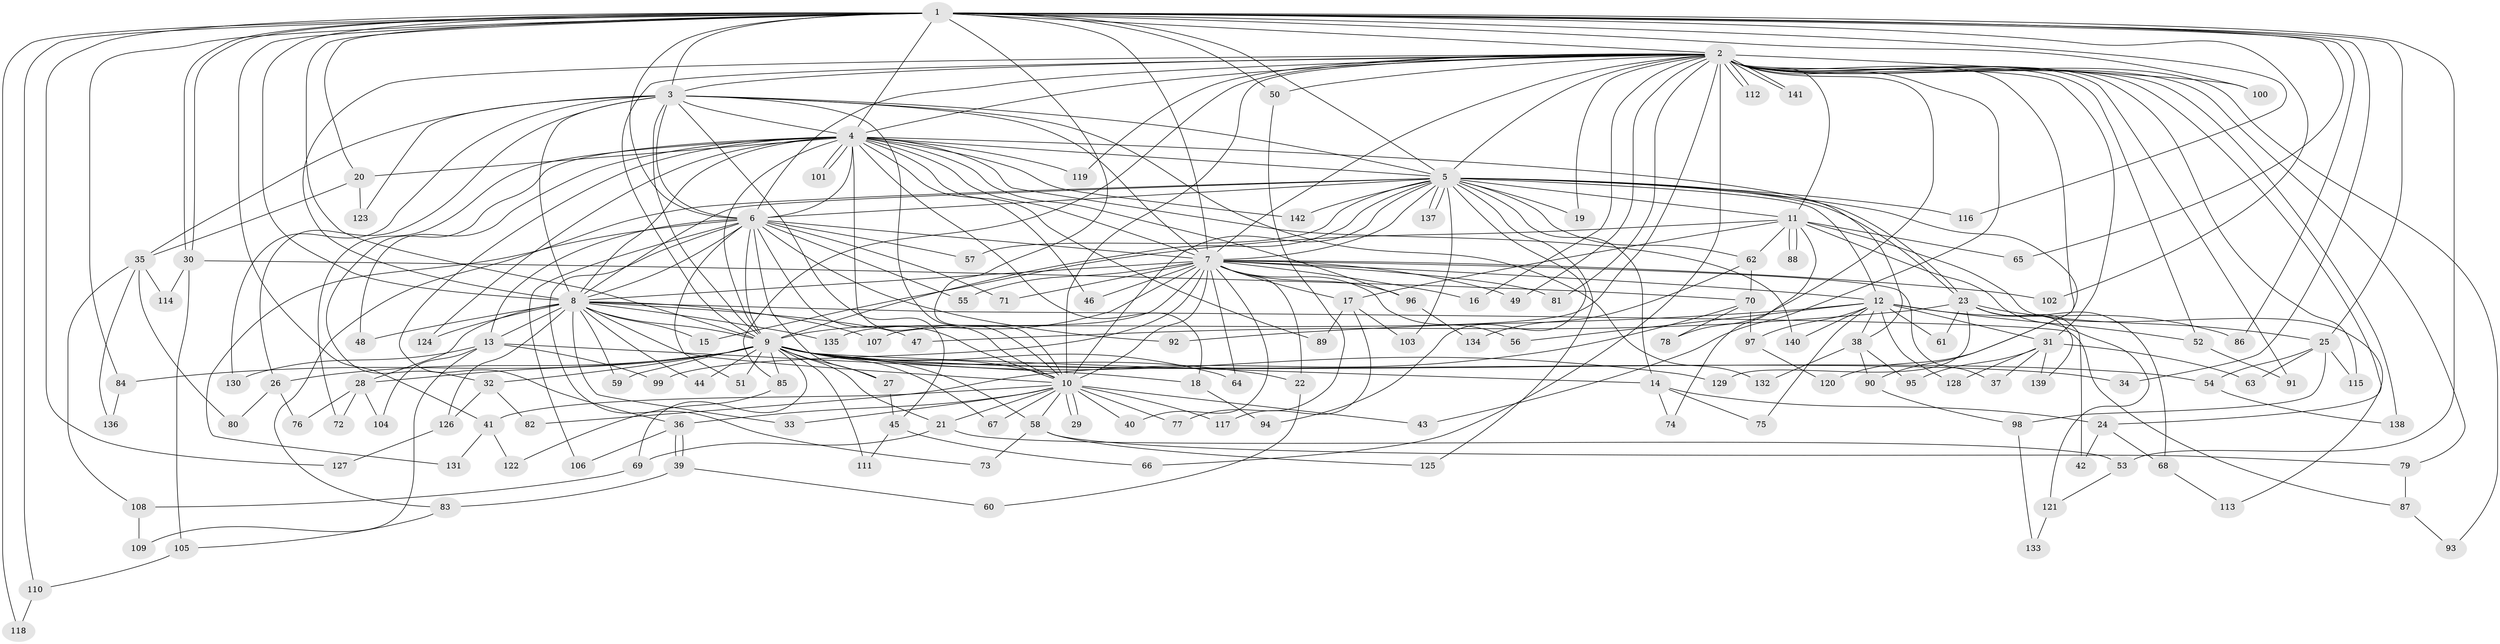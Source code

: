 // Generated by graph-tools (version 1.1) at 2025/46/03/09/25 04:46:08]
// undirected, 142 vertices, 309 edges
graph export_dot {
graph [start="1"]
  node [color=gray90,style=filled];
  1;
  2;
  3;
  4;
  5;
  6;
  7;
  8;
  9;
  10;
  11;
  12;
  13;
  14;
  15;
  16;
  17;
  18;
  19;
  20;
  21;
  22;
  23;
  24;
  25;
  26;
  27;
  28;
  29;
  30;
  31;
  32;
  33;
  34;
  35;
  36;
  37;
  38;
  39;
  40;
  41;
  42;
  43;
  44;
  45;
  46;
  47;
  48;
  49;
  50;
  51;
  52;
  53;
  54;
  55;
  56;
  57;
  58;
  59;
  60;
  61;
  62;
  63;
  64;
  65;
  66;
  67;
  68;
  69;
  70;
  71;
  72;
  73;
  74;
  75;
  76;
  77;
  78;
  79;
  80;
  81;
  82;
  83;
  84;
  85;
  86;
  87;
  88;
  89;
  90;
  91;
  92;
  93;
  94;
  95;
  96;
  97;
  98;
  99;
  100;
  101;
  102;
  103;
  104;
  105;
  106;
  107;
  108;
  109;
  110;
  111;
  112;
  113;
  114;
  115;
  116;
  117;
  118;
  119;
  120;
  121;
  122;
  123;
  124;
  125;
  126;
  127;
  128;
  129;
  130;
  131;
  132;
  133;
  134;
  135;
  136;
  137;
  138;
  139;
  140;
  141;
  142;
  1 -- 2;
  1 -- 3;
  1 -- 4;
  1 -- 5;
  1 -- 6;
  1 -- 7;
  1 -- 8;
  1 -- 9;
  1 -- 10;
  1 -- 20;
  1 -- 25;
  1 -- 30;
  1 -- 30;
  1 -- 34;
  1 -- 41;
  1 -- 50;
  1 -- 53;
  1 -- 65;
  1 -- 84;
  1 -- 86;
  1 -- 100;
  1 -- 102;
  1 -- 110;
  1 -- 116;
  1 -- 118;
  1 -- 127;
  2 -- 3;
  2 -- 4;
  2 -- 5;
  2 -- 6;
  2 -- 7;
  2 -- 8;
  2 -- 9;
  2 -- 10;
  2 -- 11;
  2 -- 16;
  2 -- 19;
  2 -- 24;
  2 -- 31;
  2 -- 43;
  2 -- 49;
  2 -- 50;
  2 -- 52;
  2 -- 66;
  2 -- 78;
  2 -- 79;
  2 -- 81;
  2 -- 85;
  2 -- 91;
  2 -- 93;
  2 -- 100;
  2 -- 107;
  2 -- 112;
  2 -- 112;
  2 -- 115;
  2 -- 119;
  2 -- 120;
  2 -- 138;
  2 -- 141;
  2 -- 141;
  3 -- 4;
  3 -- 5;
  3 -- 6;
  3 -- 7;
  3 -- 8;
  3 -- 9;
  3 -- 10;
  3 -- 26;
  3 -- 35;
  3 -- 45;
  3 -- 123;
  3 -- 130;
  3 -- 132;
  4 -- 5;
  4 -- 6;
  4 -- 7;
  4 -- 8;
  4 -- 9;
  4 -- 10;
  4 -- 18;
  4 -- 20;
  4 -- 32;
  4 -- 36;
  4 -- 38;
  4 -- 46;
  4 -- 48;
  4 -- 72;
  4 -- 89;
  4 -- 96;
  4 -- 101;
  4 -- 101;
  4 -- 119;
  4 -- 124;
  4 -- 140;
  4 -- 142;
  5 -- 6;
  5 -- 7;
  5 -- 8;
  5 -- 9;
  5 -- 10;
  5 -- 11;
  5 -- 12;
  5 -- 14;
  5 -- 19;
  5 -- 23;
  5 -- 23;
  5 -- 57;
  5 -- 62;
  5 -- 83;
  5 -- 90;
  5 -- 94;
  5 -- 103;
  5 -- 116;
  5 -- 125;
  5 -- 137;
  5 -- 137;
  5 -- 142;
  6 -- 7;
  6 -- 8;
  6 -- 9;
  6 -- 10;
  6 -- 13;
  6 -- 27;
  6 -- 51;
  6 -- 55;
  6 -- 57;
  6 -- 71;
  6 -- 73;
  6 -- 92;
  6 -- 106;
  6 -- 131;
  7 -- 8;
  7 -- 9;
  7 -- 10;
  7 -- 12;
  7 -- 16;
  7 -- 17;
  7 -- 22;
  7 -- 37;
  7 -- 40;
  7 -- 46;
  7 -- 49;
  7 -- 55;
  7 -- 56;
  7 -- 64;
  7 -- 71;
  7 -- 81;
  7 -- 96;
  7 -- 99;
  7 -- 102;
  7 -- 135;
  8 -- 9;
  8 -- 10;
  8 -- 13;
  8 -- 15;
  8 -- 28;
  8 -- 33;
  8 -- 44;
  8 -- 47;
  8 -- 48;
  8 -- 59;
  8 -- 87;
  8 -- 107;
  8 -- 124;
  8 -- 126;
  8 -- 135;
  9 -- 10;
  9 -- 14;
  9 -- 21;
  9 -- 22;
  9 -- 26;
  9 -- 27;
  9 -- 28;
  9 -- 32;
  9 -- 34;
  9 -- 44;
  9 -- 51;
  9 -- 54;
  9 -- 58;
  9 -- 59;
  9 -- 64;
  9 -- 67;
  9 -- 69;
  9 -- 84;
  9 -- 85;
  9 -- 111;
  9 -- 129;
  10 -- 21;
  10 -- 29;
  10 -- 29;
  10 -- 33;
  10 -- 36;
  10 -- 40;
  10 -- 41;
  10 -- 43;
  10 -- 58;
  10 -- 67;
  10 -- 77;
  10 -- 117;
  11 -- 15;
  11 -- 17;
  11 -- 62;
  11 -- 65;
  11 -- 74;
  11 -- 88;
  11 -- 88;
  11 -- 113;
  11 -- 121;
  12 -- 31;
  12 -- 38;
  12 -- 52;
  12 -- 56;
  12 -- 61;
  12 -- 75;
  12 -- 86;
  12 -- 92;
  12 -- 97;
  12 -- 128;
  12 -- 140;
  13 -- 18;
  13 -- 99;
  13 -- 104;
  13 -- 109;
  13 -- 130;
  14 -- 24;
  14 -- 74;
  14 -- 75;
  17 -- 89;
  17 -- 103;
  17 -- 117;
  18 -- 94;
  20 -- 35;
  20 -- 123;
  21 -- 53;
  21 -- 69;
  22 -- 60;
  23 -- 25;
  23 -- 42;
  23 -- 47;
  23 -- 61;
  23 -- 68;
  23 -- 129;
  23 -- 139;
  24 -- 42;
  24 -- 68;
  25 -- 54;
  25 -- 63;
  25 -- 98;
  25 -- 115;
  26 -- 76;
  26 -- 80;
  27 -- 45;
  28 -- 72;
  28 -- 76;
  28 -- 104;
  30 -- 70;
  30 -- 105;
  30 -- 114;
  31 -- 37;
  31 -- 63;
  31 -- 95;
  31 -- 128;
  31 -- 139;
  32 -- 82;
  32 -- 126;
  35 -- 80;
  35 -- 108;
  35 -- 114;
  35 -- 136;
  36 -- 39;
  36 -- 39;
  36 -- 106;
  38 -- 90;
  38 -- 95;
  38 -- 132;
  39 -- 60;
  39 -- 83;
  41 -- 122;
  41 -- 131;
  45 -- 66;
  45 -- 111;
  50 -- 77;
  52 -- 91;
  53 -- 121;
  54 -- 138;
  58 -- 73;
  58 -- 79;
  58 -- 125;
  62 -- 70;
  62 -- 134;
  68 -- 113;
  69 -- 108;
  70 -- 78;
  70 -- 82;
  70 -- 97;
  79 -- 87;
  83 -- 105;
  84 -- 136;
  85 -- 122;
  87 -- 93;
  90 -- 98;
  96 -- 134;
  97 -- 120;
  98 -- 133;
  105 -- 110;
  108 -- 109;
  110 -- 118;
  121 -- 133;
  126 -- 127;
}
